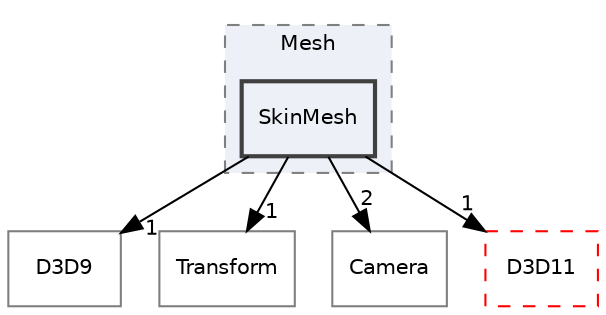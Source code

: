digraph "C:/Users/shiih/Desktop/kiyosumi/DX11Template/Source/Game/Component/Mesh/SkinMesh"
{
 // LATEX_PDF_SIZE
  edge [fontname="Helvetica",fontsize="10",labelfontname="Helvetica",labelfontsize="10"];
  node [fontname="Helvetica",fontsize="10",shape=record];
  compound=true
  subgraph clusterdir_3d90fbdaea75e4290bd37fcdd80cb64c {
    graph [ bgcolor="#edf0f7", pencolor="grey50", style="filled,dashed,", label="Mesh", fontname="Helvetica", fontsize="10", URL="dir_3d90fbdaea75e4290bd37fcdd80cb64c.html"]
  dir_d34dd906d4faefbf03b894f7db72aed7 [shape=box, label="SkinMesh", style="filled,bold,", fillcolor="#edf0f7", color="grey25", URL="dir_d34dd906d4faefbf03b894f7db72aed7.html"];
  }
  dir_64b7932af7e910a5dab36cb52f15c61f [shape=box, label="D3D9", style="", fillcolor="#edf0f7", color="grey50", URL="dir_64b7932af7e910a5dab36cb52f15c61f.html"];
  dir_87d4fc19022d307d8a33035c79f1d71e [shape=box, label="Transform", style="", fillcolor="#edf0f7", color="grey50", URL="dir_87d4fc19022d307d8a33035c79f1d71e.html"];
  dir_c1403a311cad45b8ce53ca54ee5f9482 [shape=box, label="Camera", style="", fillcolor="#edf0f7", color="grey50", URL="dir_c1403a311cad45b8ce53ca54ee5f9482.html"];
  dir_d6f806a0f8acb4e9216b2e39be4b704c [shape=box, label="D3D11", style="dashed,", fillcolor="#edf0f7", color="red", URL="dir_d6f806a0f8acb4e9216b2e39be4b704c.html"];
  dir_d34dd906d4faefbf03b894f7db72aed7->dir_64b7932af7e910a5dab36cb52f15c61f [headlabel="1", labeldistance=1.5 headhref="dir_000022_000004.html"];
  dir_d34dd906d4faefbf03b894f7db72aed7->dir_87d4fc19022d307d8a33035c79f1d71e [headlabel="1", labeldistance=1.5 headhref="dir_000022_000027.html"];
  dir_d34dd906d4faefbf03b894f7db72aed7->dir_c1403a311cad45b8ce53ca54ee5f9482 [headlabel="2", labeldistance=1.5 headhref="dir_000022_000000.html"];
  dir_d34dd906d4faefbf03b894f7db72aed7->dir_d6f806a0f8acb4e9216b2e39be4b704c [headlabel="1", labeldistance=1.5 headhref="dir_000022_000003.html"];
}
